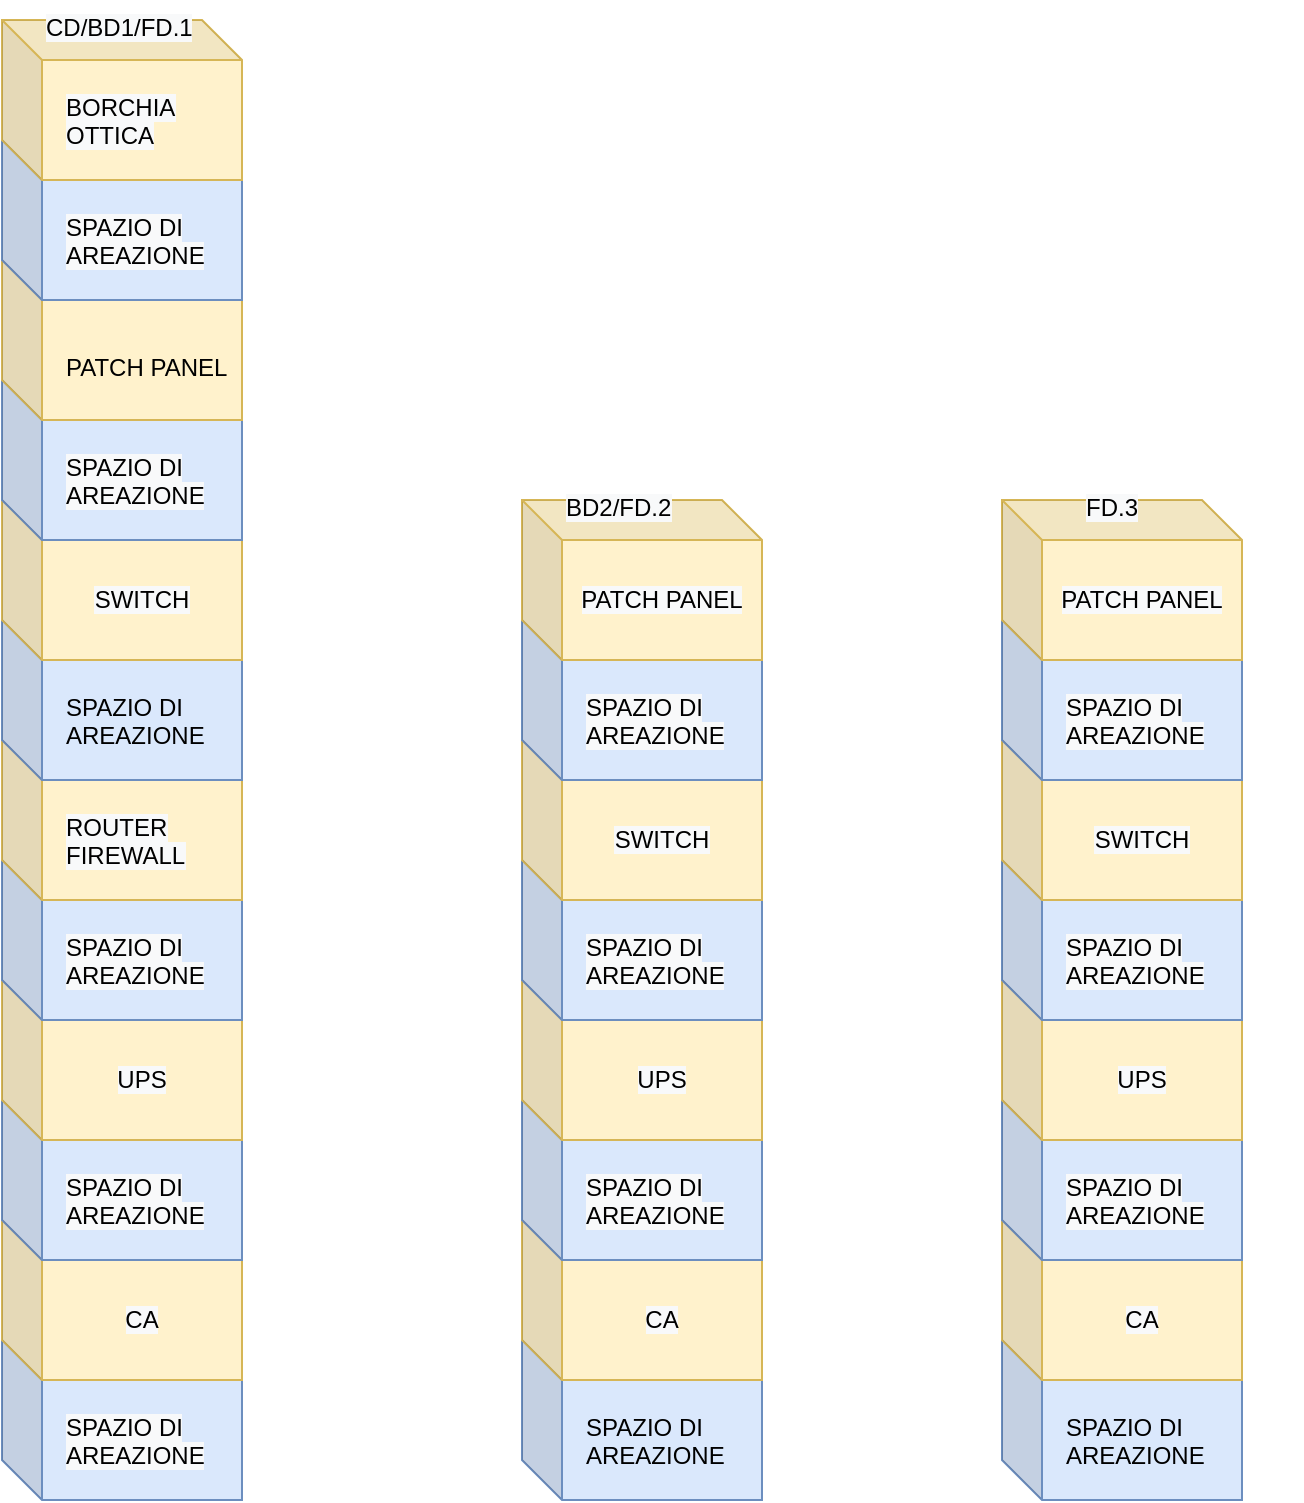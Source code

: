 <mxfile version="13.1.10" type="device"><diagram id="f5IvcXdWxE84nSq7Z-gr" name="Page-1"><mxGraphModel dx="1038" dy="1668" grid="1" gridSize="10" guides="1" tooltips="1" connect="1" arrows="1" fold="1" page="1" pageScale="1" pageWidth="827" pageHeight="1169" math="0" shadow="0"><root><mxCell id="0"/><mxCell id="1" parent="0"/><mxCell id="070TWmsvN3ScCo8oyqni-1" value="" style="shape=cube;whiteSpace=wrap;html=1;boundedLbl=1;backgroundOutline=1;darkOpacity=0.05;darkOpacity2=0.1;direction=east;fillColor=#dae8fc;strokeColor=#6c8ebf;" vertex="1" parent="1"><mxGeometry x="240" y="230" width="120" height="80" as="geometry"/></mxCell><mxCell id="070TWmsvN3ScCo8oyqni-2" value="&#10;&#10;&lt;!--StartFragment--&gt;&lt;span style=&quot;color: rgb(0, 0, 0); font-family: helvetica; font-size: 12px; font-style: normal; font-variant-ligatures: normal; font-variant-caps: normal; font-weight: 400; letter-spacing: normal; orphans: 2; text-align: center; text-indent: 0px; text-transform: none; widows: 2; word-spacing: 0px; -webkit-text-stroke-width: 0px; background-color: rgb(248, 249, 250); text-decoration-style: initial; text-decoration-color: initial; float: none; display: inline !important;&quot;&gt;CA&lt;/span&gt;&lt;!--EndFragment--&gt;&#10;&#10;" style="shape=cube;whiteSpace=wrap;html=1;boundedLbl=1;backgroundOutline=1;darkOpacity=0.05;darkOpacity2=0.1;direction=east;fillColor=#fff2cc;strokeColor=#d6b656;" vertex="1" parent="1"><mxGeometry x="240" y="170" width="120" height="80" as="geometry"/></mxCell><mxCell id="070TWmsvN3ScCo8oyqni-3" value="" style="shape=cube;whiteSpace=wrap;html=1;boundedLbl=1;backgroundOutline=1;darkOpacity=0.05;darkOpacity2=0.1;direction=east;fillColor=#dae8fc;strokeColor=#6c8ebf;" vertex="1" parent="1"><mxGeometry x="240" y="110" width="120" height="80" as="geometry"/></mxCell><mxCell id="070TWmsvN3ScCo8oyqni-4" value="&#10;&#10;&lt;!--StartFragment--&gt;&lt;span style=&quot;color: rgb(0, 0, 0); font-family: helvetica; font-size: 12px; font-style: normal; font-variant-ligatures: normal; font-variant-caps: normal; font-weight: 400; letter-spacing: normal; orphans: 2; text-align: center; text-indent: 0px; text-transform: none; widows: 2; word-spacing: 0px; -webkit-text-stroke-width: 0px; background-color: rgb(248, 249, 250); text-decoration-style: initial; text-decoration-color: initial; float: none; display: inline !important;&quot;&gt;UPS&lt;/span&gt;&lt;!--EndFragment--&gt;&#10;&#10;" style="shape=cube;whiteSpace=wrap;html=1;boundedLbl=1;backgroundOutline=1;darkOpacity=0.05;darkOpacity2=0.1;direction=east;fillColor=#fff2cc;strokeColor=#d6b656;" vertex="1" parent="1"><mxGeometry x="240" y="50" width="120" height="80" as="geometry"/></mxCell><mxCell id="070TWmsvN3ScCo8oyqni-5" value="" style="shape=cube;whiteSpace=wrap;html=1;boundedLbl=1;backgroundOutline=1;darkOpacity=0.05;darkOpacity2=0.1;direction=east;fillColor=#dae8fc;strokeColor=#6c8ebf;" vertex="1" parent="1"><mxGeometry x="240" y="-10" width="120" height="80" as="geometry"/></mxCell><mxCell id="070TWmsvN3ScCo8oyqni-6" value="" style="shape=cube;whiteSpace=wrap;html=1;boundedLbl=1;backgroundOutline=1;darkOpacity=0.05;darkOpacity2=0.1;direction=east;fillColor=#fff2cc;strokeColor=#d6b656;" vertex="1" parent="1"><mxGeometry x="240" y="-70" width="120" height="80" as="geometry"/></mxCell><mxCell id="070TWmsvN3ScCo8oyqni-7" value="" style="shape=cube;whiteSpace=wrap;html=1;boundedLbl=1;backgroundOutline=1;darkOpacity=0.05;darkOpacity2=0.1;direction=east;fillColor=#dae8fc;strokeColor=#6c8ebf;" vertex="1" parent="1"><mxGeometry x="240" y="-130" width="120" height="80" as="geometry"/></mxCell><mxCell id="070TWmsvN3ScCo8oyqni-8" value="&#10;&#10;&lt;!--StartFragment--&gt;&lt;span style=&quot;color: rgb(0, 0, 0); font-family: helvetica; font-size: 12px; font-style: normal; font-variant-ligatures: normal; font-variant-caps: normal; font-weight: 400; letter-spacing: normal; orphans: 2; text-align: center; text-indent: 0px; text-transform: none; widows: 2; word-spacing: 0px; -webkit-text-stroke-width: 0px; background-color: rgb(248, 249, 250); text-decoration-style: initial; text-decoration-color: initial; float: none; display: inline !important;&quot;&gt;SWITCH&lt;/span&gt;&lt;!--EndFragment--&gt;&#10;&#10;" style="shape=cube;whiteSpace=wrap;html=1;boundedLbl=1;backgroundOutline=1;darkOpacity=0.05;darkOpacity2=0.1;direction=east;fillColor=#fff2cc;strokeColor=#d6b656;" vertex="1" parent="1"><mxGeometry x="240" y="-190" width="120" height="80" as="geometry"/></mxCell><mxCell id="070TWmsvN3ScCo8oyqni-10" value="&lt;span style=&quot;font-family: &amp;#34;helvetica&amp;#34; ; text-align: center&quot;&gt;SPAZIO DI AREAZIONE&lt;/span&gt;" style="text;whiteSpace=wrap;html=1;" vertex="1" parent="1"><mxGeometry x="270" y="-100" width="100" height="30" as="geometry"/></mxCell><mxCell id="070TWmsvN3ScCo8oyqni-11" value="&lt;span style=&quot;color: rgb(0 , 0 , 0) ; font-family: &amp;#34;helvetica&amp;#34; ; font-size: 12px ; font-style: normal ; font-weight: 400 ; letter-spacing: normal ; text-align: center ; text-indent: 0px ; text-transform: none ; word-spacing: 0px ; background-color: rgb(248 , 249 , 250) ; float: none ; display: inline&quot;&gt;ROUTER FIREWALL&lt;/span&gt;" style="text;whiteSpace=wrap;html=1;" vertex="1" parent="1"><mxGeometry x="270" y="-40" width="100" height="30" as="geometry"/></mxCell><mxCell id="070TWmsvN3ScCo8oyqni-14" value="&lt;!--StartFragment--&gt;&lt;span style=&quot;color: rgb(0, 0, 0); font-family: helvetica; font-size: 12px; font-style: normal; font-variant-ligatures: normal; font-variant-caps: normal; font-weight: 400; letter-spacing: normal; orphans: 2; text-align: center; text-indent: 0px; text-transform: none; widows: 2; word-spacing: 0px; -webkit-text-stroke-width: 0px; background-color: rgb(248, 249, 250); text-decoration-style: initial; text-decoration-color: initial; float: none; display: inline !important;&quot;&gt;SPAZIO DI AREAZIONE&lt;/span&gt;&lt;!--EndFragment--&gt;" style="text;whiteSpace=wrap;html=1;" vertex="1" parent="1"><mxGeometry x="270" y="20" width="120" height="30" as="geometry"/></mxCell><mxCell id="070TWmsvN3ScCo8oyqni-15" value="&lt;!--StartFragment--&gt;&lt;span style=&quot;color: rgb(0, 0, 0); font-family: helvetica; font-size: 12px; font-style: normal; font-variant-ligatures: normal; font-variant-caps: normal; font-weight: 400; letter-spacing: normal; orphans: 2; text-align: center; text-indent: 0px; text-transform: none; widows: 2; word-spacing: 0px; -webkit-text-stroke-width: 0px; background-color: rgb(248, 249, 250); text-decoration-style: initial; text-decoration-color: initial; float: none; display: inline !important;&quot;&gt;SPAZIO DI AREAZIONE&lt;/span&gt;&lt;!--EndFragment--&gt;" style="text;whiteSpace=wrap;html=1;" vertex="1" parent="1"><mxGeometry x="270" y="140" width="110" height="30" as="geometry"/></mxCell><mxCell id="070TWmsvN3ScCo8oyqni-16" value="&lt;!--StartFragment--&gt;&lt;span style=&quot;color: rgb(0, 0, 0); font-family: helvetica; font-size: 12px; font-style: normal; font-variant-ligatures: normal; font-variant-caps: normal; font-weight: 400; letter-spacing: normal; orphans: 2; text-align: center; text-indent: 0px; text-transform: none; widows: 2; word-spacing: 0px; -webkit-text-stroke-width: 0px; background-color: rgb(248, 249, 250); text-decoration-style: initial; text-decoration-color: initial; float: none; display: inline !important;&quot;&gt;SPAZIO DI AREAZIONE&lt;/span&gt;&lt;!--EndFragment--&gt;" style="text;whiteSpace=wrap;html=1;" vertex="1" parent="1"><mxGeometry x="270" y="260" width="110" height="30" as="geometry"/></mxCell><mxCell id="070TWmsvN3ScCo8oyqni-17" value="" style="shape=cube;whiteSpace=wrap;html=1;boundedLbl=1;backgroundOutline=1;darkOpacity=0.05;darkOpacity2=0.1;direction=east;fillColor=#dae8fc;strokeColor=#6c8ebf;" vertex="1" parent="1"><mxGeometry x="500" y="230" width="120" height="80" as="geometry"/></mxCell><mxCell id="070TWmsvN3ScCo8oyqni-18" value="&#10;&#10;&lt;!--StartFragment--&gt;&lt;span style=&quot;color: rgb(0, 0, 0); font-family: helvetica; font-size: 12px; font-style: normal; font-variant-ligatures: normal; font-variant-caps: normal; font-weight: 400; letter-spacing: normal; orphans: 2; text-align: center; text-indent: 0px; text-transform: none; widows: 2; word-spacing: 0px; -webkit-text-stroke-width: 0px; background-color: rgb(248, 249, 250); text-decoration-style: initial; text-decoration-color: initial; float: none; display: inline !important;&quot;&gt;CA&lt;/span&gt;&lt;!--EndFragment--&gt;&#10;&#10;" style="shape=cube;whiteSpace=wrap;html=1;boundedLbl=1;backgroundOutline=1;darkOpacity=0.05;darkOpacity2=0.1;direction=east;fillColor=#fff2cc;strokeColor=#d6b656;" vertex="1" parent="1"><mxGeometry x="500" y="170" width="120" height="80" as="geometry"/></mxCell><mxCell id="070TWmsvN3ScCo8oyqni-19" value="" style="shape=cube;whiteSpace=wrap;html=1;boundedLbl=1;backgroundOutline=1;darkOpacity=0.05;darkOpacity2=0.1;direction=east;fillColor=#dae8fc;strokeColor=#6c8ebf;" vertex="1" parent="1"><mxGeometry x="500" y="110" width="120" height="80" as="geometry"/></mxCell><mxCell id="070TWmsvN3ScCo8oyqni-20" value="&#10;&#10;&lt;!--StartFragment--&gt;&lt;span style=&quot;color: rgb(0, 0, 0); font-family: helvetica; font-size: 12px; font-style: normal; font-variant-ligatures: normal; font-variant-caps: normal; font-weight: 400; letter-spacing: normal; orphans: 2; text-align: center; text-indent: 0px; text-transform: none; widows: 2; word-spacing: 0px; -webkit-text-stroke-width: 0px; background-color: rgb(248, 249, 250); text-decoration-style: initial; text-decoration-color: initial; float: none; display: inline !important;&quot;&gt;UPS&lt;/span&gt;&lt;!--EndFragment--&gt;&#10;&#10;" style="shape=cube;whiteSpace=wrap;html=1;boundedLbl=1;backgroundOutline=1;darkOpacity=0.05;darkOpacity2=0.1;direction=east;fillColor=#fff2cc;strokeColor=#d6b656;" vertex="1" parent="1"><mxGeometry x="500" y="50" width="120" height="80" as="geometry"/></mxCell><mxCell id="070TWmsvN3ScCo8oyqni-21" value="" style="shape=cube;whiteSpace=wrap;html=1;boundedLbl=1;backgroundOutline=1;darkOpacity=0.05;darkOpacity2=0.1;direction=east;fillColor=#dae8fc;strokeColor=#6c8ebf;" vertex="1" parent="1"><mxGeometry x="500" y="-10" width="120" height="80" as="geometry"/></mxCell><mxCell id="070TWmsvN3ScCo8oyqni-22" value="&#10;&#10;&lt;!--StartFragment--&gt;&lt;span style=&quot;color: rgb(0, 0, 0); font-family: helvetica; font-size: 12px; font-style: normal; font-variant-ligatures: normal; font-variant-caps: normal; font-weight: 400; letter-spacing: normal; orphans: 2; text-align: center; text-indent: 0px; text-transform: none; widows: 2; word-spacing: 0px; -webkit-text-stroke-width: 0px; background-color: rgb(248, 249, 250); text-decoration-style: initial; text-decoration-color: initial; float: none; display: inline !important;&quot;&gt;SWITCH&lt;/span&gt;&lt;!--EndFragment--&gt;&#10;&#10;" style="shape=cube;whiteSpace=wrap;html=1;boundedLbl=1;backgroundOutline=1;darkOpacity=0.05;darkOpacity2=0.1;direction=east;fillColor=#fff2cc;strokeColor=#d6b656;" vertex="1" parent="1"><mxGeometry x="500" y="-70" width="120" height="80" as="geometry"/></mxCell><mxCell id="070TWmsvN3ScCo8oyqni-23" value="" style="shape=cube;whiteSpace=wrap;html=1;boundedLbl=1;backgroundOutline=1;darkOpacity=0.05;darkOpacity2=0.1;direction=east;fillColor=#dae8fc;strokeColor=#6c8ebf;" vertex="1" parent="1"><mxGeometry x="500" y="-130" width="120" height="80" as="geometry"/></mxCell><mxCell id="070TWmsvN3ScCo8oyqni-24" value="&#10;&#10;&lt;!--StartFragment--&gt;&lt;span style=&quot;color: rgb(0, 0, 0); font-family: helvetica; font-size: 12px; font-style: normal; font-variant-ligatures: normal; font-variant-caps: normal; font-weight: 400; letter-spacing: normal; orphans: 2; text-align: center; text-indent: 0px; text-transform: none; widows: 2; word-spacing: 0px; -webkit-text-stroke-width: 0px; background-color: rgb(248, 249, 250); text-decoration-style: initial; text-decoration-color: initial; float: none; display: inline !important;&quot;&gt;PATCH PANEL&lt;/span&gt;&lt;!--EndFragment--&gt;&#10;&#10;" style="shape=cube;whiteSpace=wrap;html=1;boundedLbl=1;backgroundOutline=1;darkOpacity=0.05;darkOpacity2=0.1;direction=east;fillColor=#fff2cc;strokeColor=#d6b656;" vertex="1" parent="1"><mxGeometry x="500" y="-190" width="120" height="80" as="geometry"/></mxCell><mxCell id="070TWmsvN3ScCo8oyqni-25" value="" style="shape=cube;whiteSpace=wrap;html=1;boundedLbl=1;backgroundOutline=1;darkOpacity=0.05;darkOpacity2=0.1;direction=east;fillColor=#dae8fc;strokeColor=#6c8ebf;" vertex="1" parent="1"><mxGeometry x="240" y="-250" width="120" height="80" as="geometry"/></mxCell><mxCell id="070TWmsvN3ScCo8oyqni-27" value="" style="shape=cube;whiteSpace=wrap;html=1;boundedLbl=1;backgroundOutline=1;darkOpacity=0.05;darkOpacity2=0.1;direction=east;fillColor=#fff2cc;strokeColor=#d6b656;" vertex="1" parent="1"><mxGeometry x="240" y="-310" width="120" height="80" as="geometry"/></mxCell><mxCell id="070TWmsvN3ScCo8oyqni-28" value="" style="shape=cube;whiteSpace=wrap;html=1;boundedLbl=1;backgroundOutline=1;darkOpacity=0.05;darkOpacity2=0.1;direction=east;fillColor=#dae8fc;strokeColor=#6c8ebf;" vertex="1" parent="1"><mxGeometry x="240" y="-370" width="120" height="80" as="geometry"/></mxCell><mxCell id="070TWmsvN3ScCo8oyqni-29" value="" style="shape=cube;whiteSpace=wrap;html=1;boundedLbl=1;backgroundOutline=1;darkOpacity=0.05;darkOpacity2=0.1;direction=east;fillColor=#fff2cc;strokeColor=#d6b656;" vertex="1" parent="1"><mxGeometry x="240" y="-430" width="120" height="80" as="geometry"/></mxCell><mxCell id="070TWmsvN3ScCo8oyqni-30" value="&lt;!--StartFragment--&gt;&lt;span style=&quot;color: rgb(0, 0, 0); font-family: helvetica; font-size: 12px; font-style: normal; font-variant-ligatures: normal; font-variant-caps: normal; font-weight: 400; letter-spacing: normal; orphans: 2; text-align: center; text-indent: 0px; text-transform: none; widows: 2; word-spacing: 0px; -webkit-text-stroke-width: 0px; background-color: rgb(248, 249, 250); text-decoration-style: initial; text-decoration-color: initial; float: none; display: inline !important;&quot;&gt;SPAZIO DI AREAZIONE&lt;/span&gt;&lt;!--EndFragment--&gt;" style="text;whiteSpace=wrap;html=1;" vertex="1" parent="1"><mxGeometry x="270" y="-220" width="110" height="30" as="geometry"/></mxCell><mxCell id="070TWmsvN3ScCo8oyqni-31" value="&lt;!--StartFragment--&gt;&lt;span style=&quot;color: rgb(0, 0, 0); font-family: helvetica; font-size: 12px; font-style: normal; font-variant-ligatures: normal; font-variant-caps: normal; font-weight: 400; letter-spacing: normal; orphans: 2; text-align: center; text-indent: 0px; text-transform: none; widows: 2; word-spacing: 0px; -webkit-text-stroke-width: 0px; background-color: rgb(248, 249, 250); text-decoration-style: initial; text-decoration-color: initial; float: none; display: inline !important;&quot;&gt;SPAZIO DI AREAZIONE&lt;/span&gt;&lt;!--EndFragment--&gt;" style="text;whiteSpace=wrap;html=1;" vertex="1" parent="1"><mxGeometry x="270" y="-340" width="100" height="30" as="geometry"/></mxCell><mxCell id="070TWmsvN3ScCo8oyqni-32" value="&lt;div style=&quot;text-align: center&quot;&gt;&lt;span&gt;&lt;font face=&quot;helvetica&quot;&gt;PATCH PANEL&lt;/font&gt;&lt;/span&gt;&lt;/div&gt;" style="text;whiteSpace=wrap;html=1;" vertex="1" parent="1"><mxGeometry x="270" y="-270" width="160" height="30" as="geometry"/></mxCell><mxCell id="070TWmsvN3ScCo8oyqni-33" value="&lt;span style=&quot;color: rgb(0 , 0 , 0) ; font-family: &amp;#34;helvetica&amp;#34; ; font-size: 12px ; font-style: normal ; font-weight: 400 ; letter-spacing: normal ; text-align: center ; text-indent: 0px ; text-transform: none ; word-spacing: 0px ; background-color: rgb(248 , 249 , 250) ; float: none ; display: inline&quot;&gt;BORCHIA OTTICA&lt;/span&gt;" style="text;whiteSpace=wrap;html=1;" vertex="1" parent="1"><mxGeometry x="270" y="-400" width="100" height="30" as="geometry"/></mxCell><mxCell id="070TWmsvN3ScCo8oyqni-37" value="&lt;span style=&quot;color: rgb(0 , 0 , 0) ; font-family: &amp;#34;helvetica&amp;#34; ; font-size: 12px ; font-style: normal ; font-weight: 400 ; letter-spacing: normal ; text-align: center ; text-indent: 0px ; text-transform: none ; word-spacing: 0px ; background-color: rgb(248 , 249 , 250) ; float: none ; display: inline&quot;&gt;BD2/FD.2&lt;/span&gt;" style="text;whiteSpace=wrap;html=1;" vertex="1" parent="1"><mxGeometry x="520" y="-200" width="100" height="30" as="geometry"/></mxCell><mxCell id="070TWmsvN3ScCo8oyqni-38" value="&lt;!--StartFragment--&gt;&lt;span style=&quot;color: rgb(0, 0, 0); font-family: Helvetica; font-size: 12px; font-style: normal; font-variant-ligatures: normal; font-variant-caps: normal; font-weight: 400; letter-spacing: normal; orphans: 2; text-align: center; text-indent: 0px; text-transform: none; widows: 2; word-spacing: 0px; -webkit-text-stroke-width: 0px; background-color: rgb(248, 249, 250); text-decoration-style: initial; text-decoration-color: initial; float: none; display: inline !important;&quot;&gt;CD/BD1/FD.1&lt;/span&gt;&lt;!--EndFragment--&gt;" style="text;whiteSpace=wrap;html=1;" vertex="1" parent="1"><mxGeometry x="260" y="-440" width="100" height="30" as="geometry"/></mxCell><mxCell id="070TWmsvN3ScCo8oyqni-39" value="&lt;span style=&quot;font-family: &amp;#34;helvetica&amp;#34; ; text-align: center&quot;&gt;SPAZIO DI AREAZIONE&lt;/span&gt;" style="text;whiteSpace=wrap;html=1;" vertex="1" parent="1"><mxGeometry x="530" y="260" width="110" height="30" as="geometry"/></mxCell><mxCell id="070TWmsvN3ScCo8oyqni-40" value="&lt;!--StartFragment--&gt;&lt;span style=&quot;color: rgb(0, 0, 0); font-family: helvetica; font-size: 12px; font-style: normal; font-variant-ligatures: normal; font-variant-caps: normal; font-weight: 400; letter-spacing: normal; orphans: 2; text-align: center; text-indent: 0px; text-transform: none; widows: 2; word-spacing: 0px; -webkit-text-stroke-width: 0px; background-color: rgb(248, 249, 250); text-decoration-style: initial; text-decoration-color: initial; float: none; display: inline !important;&quot;&gt;SPAZIO DI AREAZIONE&lt;/span&gt;&lt;!--EndFragment--&gt;" style="text;whiteSpace=wrap;html=1;" vertex="1" parent="1"><mxGeometry x="530" y="140" width="110" height="30" as="geometry"/></mxCell><mxCell id="070TWmsvN3ScCo8oyqni-41" value="&lt;!--StartFragment--&gt;&lt;span style=&quot;color: rgb(0, 0, 0); font-family: helvetica; font-size: 12px; font-style: normal; font-variant-ligatures: normal; font-variant-caps: normal; font-weight: 400; letter-spacing: normal; orphans: 2; text-align: center; text-indent: 0px; text-transform: none; widows: 2; word-spacing: 0px; -webkit-text-stroke-width: 0px; background-color: rgb(248, 249, 250); text-decoration-style: initial; text-decoration-color: initial; float: none; display: inline !important;&quot;&gt;SPAZIO DI AREAZIONE&lt;/span&gt;&lt;!--EndFragment--&gt;" style="text;whiteSpace=wrap;html=1;" vertex="1" parent="1"><mxGeometry x="530" y="20" width="120" height="30" as="geometry"/></mxCell><mxCell id="070TWmsvN3ScCo8oyqni-42" value="&lt;!--StartFragment--&gt;&lt;span style=&quot;color: rgb(0, 0, 0); font-family: helvetica; font-size: 12px; font-style: normal; font-variant-ligatures: normal; font-variant-caps: normal; font-weight: 400; letter-spacing: normal; orphans: 2; text-align: center; text-indent: 0px; text-transform: none; widows: 2; word-spacing: 0px; -webkit-text-stroke-width: 0px; background-color: rgb(248, 249, 250); text-decoration-style: initial; text-decoration-color: initial; float: none; display: inline !important;&quot;&gt;SPAZIO DI AREAZIONE&lt;/span&gt;&lt;!--EndFragment--&gt;" style="text;whiteSpace=wrap;html=1;" vertex="1" parent="1"><mxGeometry x="530" y="-100" width="100" height="30" as="geometry"/></mxCell><mxCell id="070TWmsvN3ScCo8oyqni-45" value="" style="shape=cube;whiteSpace=wrap;html=1;boundedLbl=1;backgroundOutline=1;darkOpacity=0.05;darkOpacity2=0.1;direction=east;fillColor=#dae8fc;strokeColor=#6c8ebf;" vertex="1" parent="1"><mxGeometry x="740" y="230" width="120" height="80" as="geometry"/></mxCell><mxCell id="070TWmsvN3ScCo8oyqni-46" value="&#10;&#10;&lt;!--StartFragment--&gt;&lt;span style=&quot;color: rgb(0, 0, 0); font-family: helvetica; font-size: 12px; font-style: normal; font-variant-ligatures: normal; font-variant-caps: normal; font-weight: 400; letter-spacing: normal; orphans: 2; text-align: center; text-indent: 0px; text-transform: none; widows: 2; word-spacing: 0px; -webkit-text-stroke-width: 0px; background-color: rgb(248, 249, 250); text-decoration-style: initial; text-decoration-color: initial; float: none; display: inline !important;&quot;&gt;CA&lt;/span&gt;&lt;!--EndFragment--&gt;&#10;&#10;" style="shape=cube;whiteSpace=wrap;html=1;boundedLbl=1;backgroundOutline=1;darkOpacity=0.05;darkOpacity2=0.1;direction=east;fillColor=#fff2cc;strokeColor=#d6b656;" vertex="1" parent="1"><mxGeometry x="740" y="170" width="120" height="80" as="geometry"/></mxCell><mxCell id="070TWmsvN3ScCo8oyqni-47" value="" style="shape=cube;whiteSpace=wrap;html=1;boundedLbl=1;backgroundOutline=1;darkOpacity=0.05;darkOpacity2=0.1;direction=east;fillColor=#dae8fc;strokeColor=#6c8ebf;" vertex="1" parent="1"><mxGeometry x="740" y="110" width="120" height="80" as="geometry"/></mxCell><mxCell id="070TWmsvN3ScCo8oyqni-48" value="&#10;&#10;&lt;!--StartFragment--&gt;&lt;span style=&quot;color: rgb(0, 0, 0); font-family: helvetica; font-size: 12px; font-style: normal; font-variant-ligatures: normal; font-variant-caps: normal; font-weight: 400; letter-spacing: normal; orphans: 2; text-align: center; text-indent: 0px; text-transform: none; widows: 2; word-spacing: 0px; -webkit-text-stroke-width: 0px; background-color: rgb(248, 249, 250); text-decoration-style: initial; text-decoration-color: initial; float: none; display: inline !important;&quot;&gt;UPS&lt;/span&gt;&lt;!--EndFragment--&gt;&#10;&#10;" style="shape=cube;whiteSpace=wrap;html=1;boundedLbl=1;backgroundOutline=1;darkOpacity=0.05;darkOpacity2=0.1;direction=east;fillColor=#fff2cc;strokeColor=#d6b656;" vertex="1" parent="1"><mxGeometry x="740" y="50" width="120" height="80" as="geometry"/></mxCell><mxCell id="070TWmsvN3ScCo8oyqni-49" value="" style="shape=cube;whiteSpace=wrap;html=1;boundedLbl=1;backgroundOutline=1;darkOpacity=0.05;darkOpacity2=0.1;direction=east;fillColor=#dae8fc;strokeColor=#6c8ebf;" vertex="1" parent="1"><mxGeometry x="740" y="-10" width="120" height="80" as="geometry"/></mxCell><mxCell id="070TWmsvN3ScCo8oyqni-50" value="&#10;&#10;&lt;!--StartFragment--&gt;&lt;span style=&quot;color: rgb(0, 0, 0); font-family: helvetica; font-size: 12px; font-style: normal; font-variant-ligatures: normal; font-variant-caps: normal; font-weight: 400; letter-spacing: normal; orphans: 2; text-align: center; text-indent: 0px; text-transform: none; widows: 2; word-spacing: 0px; -webkit-text-stroke-width: 0px; background-color: rgb(248, 249, 250); text-decoration-style: initial; text-decoration-color: initial; float: none; display: inline !important;&quot;&gt;SWITCH&lt;/span&gt;&lt;!--EndFragment--&gt;&#10;&#10;" style="shape=cube;whiteSpace=wrap;html=1;boundedLbl=1;backgroundOutline=1;darkOpacity=0.05;darkOpacity2=0.1;direction=east;fillColor=#fff2cc;strokeColor=#d6b656;" vertex="1" parent="1"><mxGeometry x="740" y="-70" width="120" height="80" as="geometry"/></mxCell><mxCell id="070TWmsvN3ScCo8oyqni-51" value="" style="shape=cube;whiteSpace=wrap;html=1;boundedLbl=1;backgroundOutline=1;darkOpacity=0.05;darkOpacity2=0.1;direction=east;fillColor=#dae8fc;strokeColor=#6c8ebf;" vertex="1" parent="1"><mxGeometry x="740" y="-130" width="120" height="80" as="geometry"/></mxCell><mxCell id="070TWmsvN3ScCo8oyqni-52" value="&#10;&#10;&lt;!--StartFragment--&gt;&lt;span style=&quot;color: rgb(0, 0, 0); font-family: helvetica; font-size: 12px; font-style: normal; font-variant-ligatures: normal; font-variant-caps: normal; font-weight: 400; letter-spacing: normal; orphans: 2; text-align: center; text-indent: 0px; text-transform: none; widows: 2; word-spacing: 0px; -webkit-text-stroke-width: 0px; background-color: rgb(248, 249, 250); text-decoration-style: initial; text-decoration-color: initial; float: none; display: inline !important;&quot;&gt;PATCH PANEL&lt;/span&gt;&lt;!--EndFragment--&gt;&#10;&#10;" style="shape=cube;whiteSpace=wrap;html=1;boundedLbl=1;backgroundOutline=1;darkOpacity=0.05;darkOpacity2=0.1;direction=east;fillColor=#fff2cc;strokeColor=#d6b656;" vertex="1" parent="1"><mxGeometry x="740" y="-190" width="120" height="80" as="geometry"/></mxCell><mxCell id="070TWmsvN3ScCo8oyqni-53" value="&lt;span style=&quot;color: rgb(0 , 0 , 0) ; font-family: &amp;#34;helvetica&amp;#34; ; font-size: 12px ; font-style: normal ; font-weight: 400 ; letter-spacing: normal ; text-align: center ; text-indent: 0px ; text-transform: none ; word-spacing: 0px ; background-color: rgb(248 , 249 , 250) ; float: none ; display: inline&quot;&gt;FD.3&lt;/span&gt;" style="text;whiteSpace=wrap;html=1;" vertex="1" parent="1"><mxGeometry x="780" y="-200" width="100" height="30" as="geometry"/></mxCell><mxCell id="070TWmsvN3ScCo8oyqni-54" value="&lt;span style=&quot;font-family: &amp;#34;helvetica&amp;#34; ; text-align: center&quot;&gt;SPAZIO DI AREAZIONE&lt;/span&gt;" style="text;whiteSpace=wrap;html=1;" vertex="1" parent="1"><mxGeometry x="770" y="260" width="110" height="30" as="geometry"/></mxCell><mxCell id="070TWmsvN3ScCo8oyqni-55" value="&lt;!--StartFragment--&gt;&lt;span style=&quot;color: rgb(0, 0, 0); font-family: helvetica; font-size: 12px; font-style: normal; font-variant-ligatures: normal; font-variant-caps: normal; font-weight: 400; letter-spacing: normal; orphans: 2; text-align: center; text-indent: 0px; text-transform: none; widows: 2; word-spacing: 0px; -webkit-text-stroke-width: 0px; background-color: rgb(248, 249, 250); text-decoration-style: initial; text-decoration-color: initial; float: none; display: inline !important;&quot;&gt;SPAZIO DI AREAZIONE&lt;/span&gt;&lt;!--EndFragment--&gt;" style="text;whiteSpace=wrap;html=1;" vertex="1" parent="1"><mxGeometry x="770" y="140" width="110" height="30" as="geometry"/></mxCell><mxCell id="070TWmsvN3ScCo8oyqni-56" value="&lt;!--StartFragment--&gt;&lt;span style=&quot;color: rgb(0, 0, 0); font-family: helvetica; font-size: 12px; font-style: normal; font-variant-ligatures: normal; font-variant-caps: normal; font-weight: 400; letter-spacing: normal; orphans: 2; text-align: center; text-indent: 0px; text-transform: none; widows: 2; word-spacing: 0px; -webkit-text-stroke-width: 0px; background-color: rgb(248, 249, 250); text-decoration-style: initial; text-decoration-color: initial; float: none; display: inline !important;&quot;&gt;SPAZIO DI AREAZIONE&lt;/span&gt;&lt;!--EndFragment--&gt;" style="text;whiteSpace=wrap;html=1;" vertex="1" parent="1"><mxGeometry x="770" y="20" width="120" height="30" as="geometry"/></mxCell><mxCell id="070TWmsvN3ScCo8oyqni-57" value="&lt;!--StartFragment--&gt;&lt;span style=&quot;color: rgb(0, 0, 0); font-family: helvetica; font-size: 12px; font-style: normal; font-variant-ligatures: normal; font-variant-caps: normal; font-weight: 400; letter-spacing: normal; orphans: 2; text-align: center; text-indent: 0px; text-transform: none; widows: 2; word-spacing: 0px; -webkit-text-stroke-width: 0px; background-color: rgb(248, 249, 250); text-decoration-style: initial; text-decoration-color: initial; float: none; display: inline !important;&quot;&gt;SPAZIO DI AREAZIONE&lt;/span&gt;&lt;!--EndFragment--&gt;" style="text;whiteSpace=wrap;html=1;" vertex="1" parent="1"><mxGeometry x="770" y="-100" width="100" height="30" as="geometry"/></mxCell></root></mxGraphModel></diagram></mxfile>